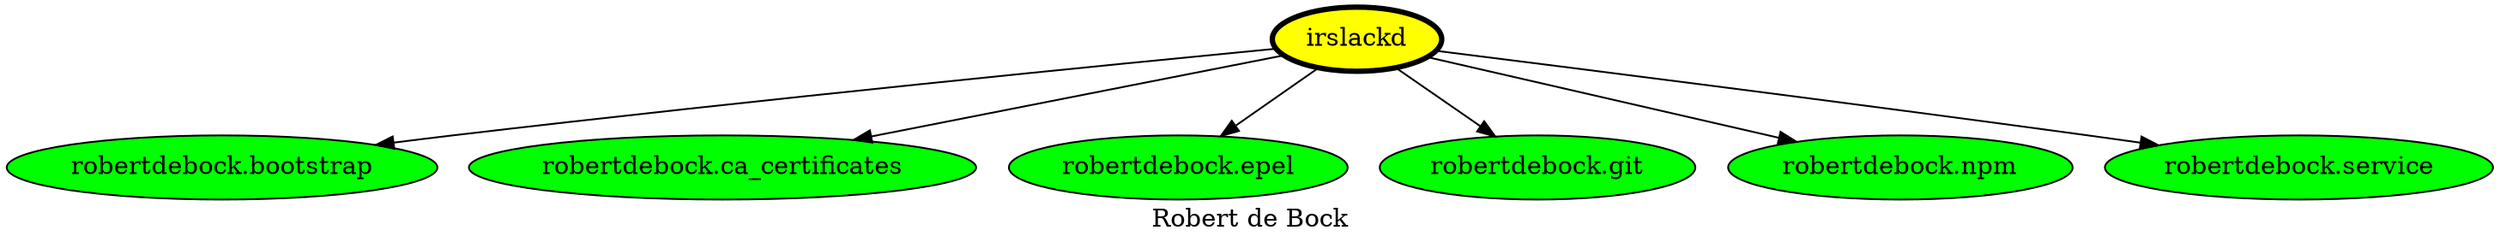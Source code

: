 digraph PhiloDilemma {
  label = "Robert de Bock" ;
  overlap=false
  {
    "irslackd" [fillcolor=yellow style=filled penwidth=3]
    "robertdebock.bootstrap" [fillcolor=green style=filled]
    "robertdebock.ca_certificates" [fillcolor=green style=filled]
    "robertdebock.epel" [fillcolor=green style=filled]
    "robertdebock.git" [fillcolor=green style=filled]
    "robertdebock.npm" [fillcolor=green style=filled]
    "robertdebock.service" [fillcolor=green style=filled]
  }
  "irslackd" -> "robertdebock.bootstrap"
  "irslackd" -> "robertdebock.ca_certificates"
  "irslackd" -> "robertdebock.epel"
  "irslackd" -> "robertdebock.git"
  "irslackd" -> "robertdebock.npm"
  "irslackd" -> "robertdebock.service"
}
